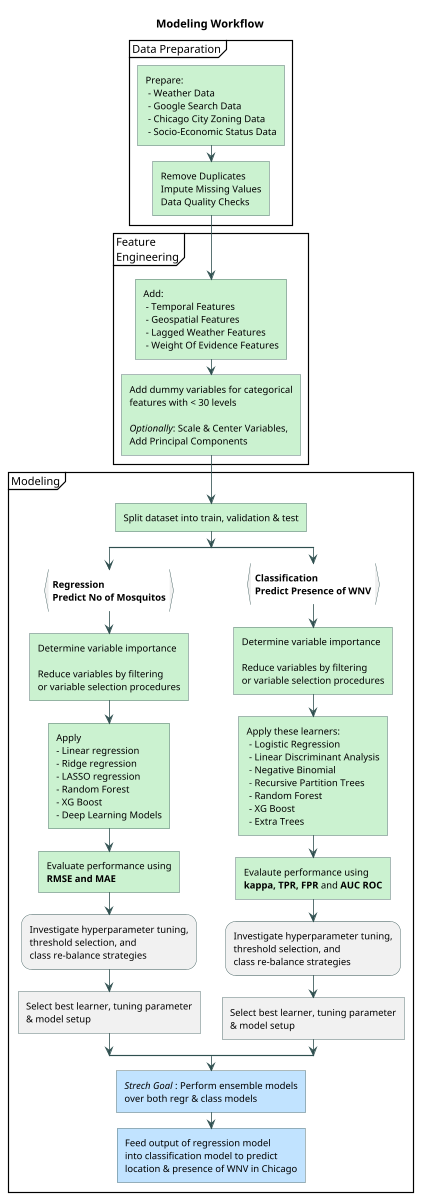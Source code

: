 @startuml
scale max 1200 height
skinparam activity {
 BorderColor DarkSlateGray
}
skinparam ArrowColor DarkSlateGray
title Modeling Workflow
partition "Data Preparation" {
#cbf2d0:Prepare:
 - Weather Data
 - Google Search Data
 - Chicago City Zoning Data
 - Socio-Economic Status Data]
#cbf2d0:Remove Duplicates
Impute Missing Values
Data Quality Checks]
}
partition "Feature\nEngineering" {
#cbf2d0:Add: 
 - Temporal Features
 - Geospatial Features
 - Lagged Weather Features
 - Weight Of Evidence Features]
#cbf2d0:Add dummy variables for categorical
features with < 30 levels

//Optionally//: Scale & Center Variables, 
Add Principal Components]
}
partition Modeling {
#cbf2d0:Split dataset into train, validation & test]
split 
:**Regression**
**Predict No of Mosquitos**}
#cbf2d0:Determine variable importance

Reduce variables by filtering
or variable selection procedures]
#cbf2d0:Apply 
- Linear regression
- Ridge regression
- LASSO regression
- Random Forest
- XG Boost
- Deep Learning Models]
#cbf2d0:Evaluate performance using
**RMSE and MAE**]
:Investigate hyperparameter tuning,
threshold selection, and 
class re-balance strategies;
:Select best learner, tuning parameter 
& model setup]
split again
:**Classification**
**Predict Presence of WNV**}
#cbf2d0:Determine variable importance

Reduce variables by filtering
or variable selection procedures]
#cbf2d0:Apply these learners:
 - Logistic Regression
 - Linear Discriminant Analysis
 - Negative Binomial
 - Recursive Partition Trees
 - Random Forest
 - XG Boost
 - Extra Trees]
#cbf2d0:Evalaute performance using
**kappa, TPR, FPR** and **AUC ROC**]
:Investigate hyperparameter tuning,
threshold selection, and 
class re-balance strategies;
:Select best learner, tuning parameter 
& model setup]

split end
#c1e3ff://Strech Goal// : Perform ensemble models
over both regr & class models]
#c1e3ff:Feed output of regression model
into classification model to predict
location & presence of WNV in Chicago]
}
@enduml
